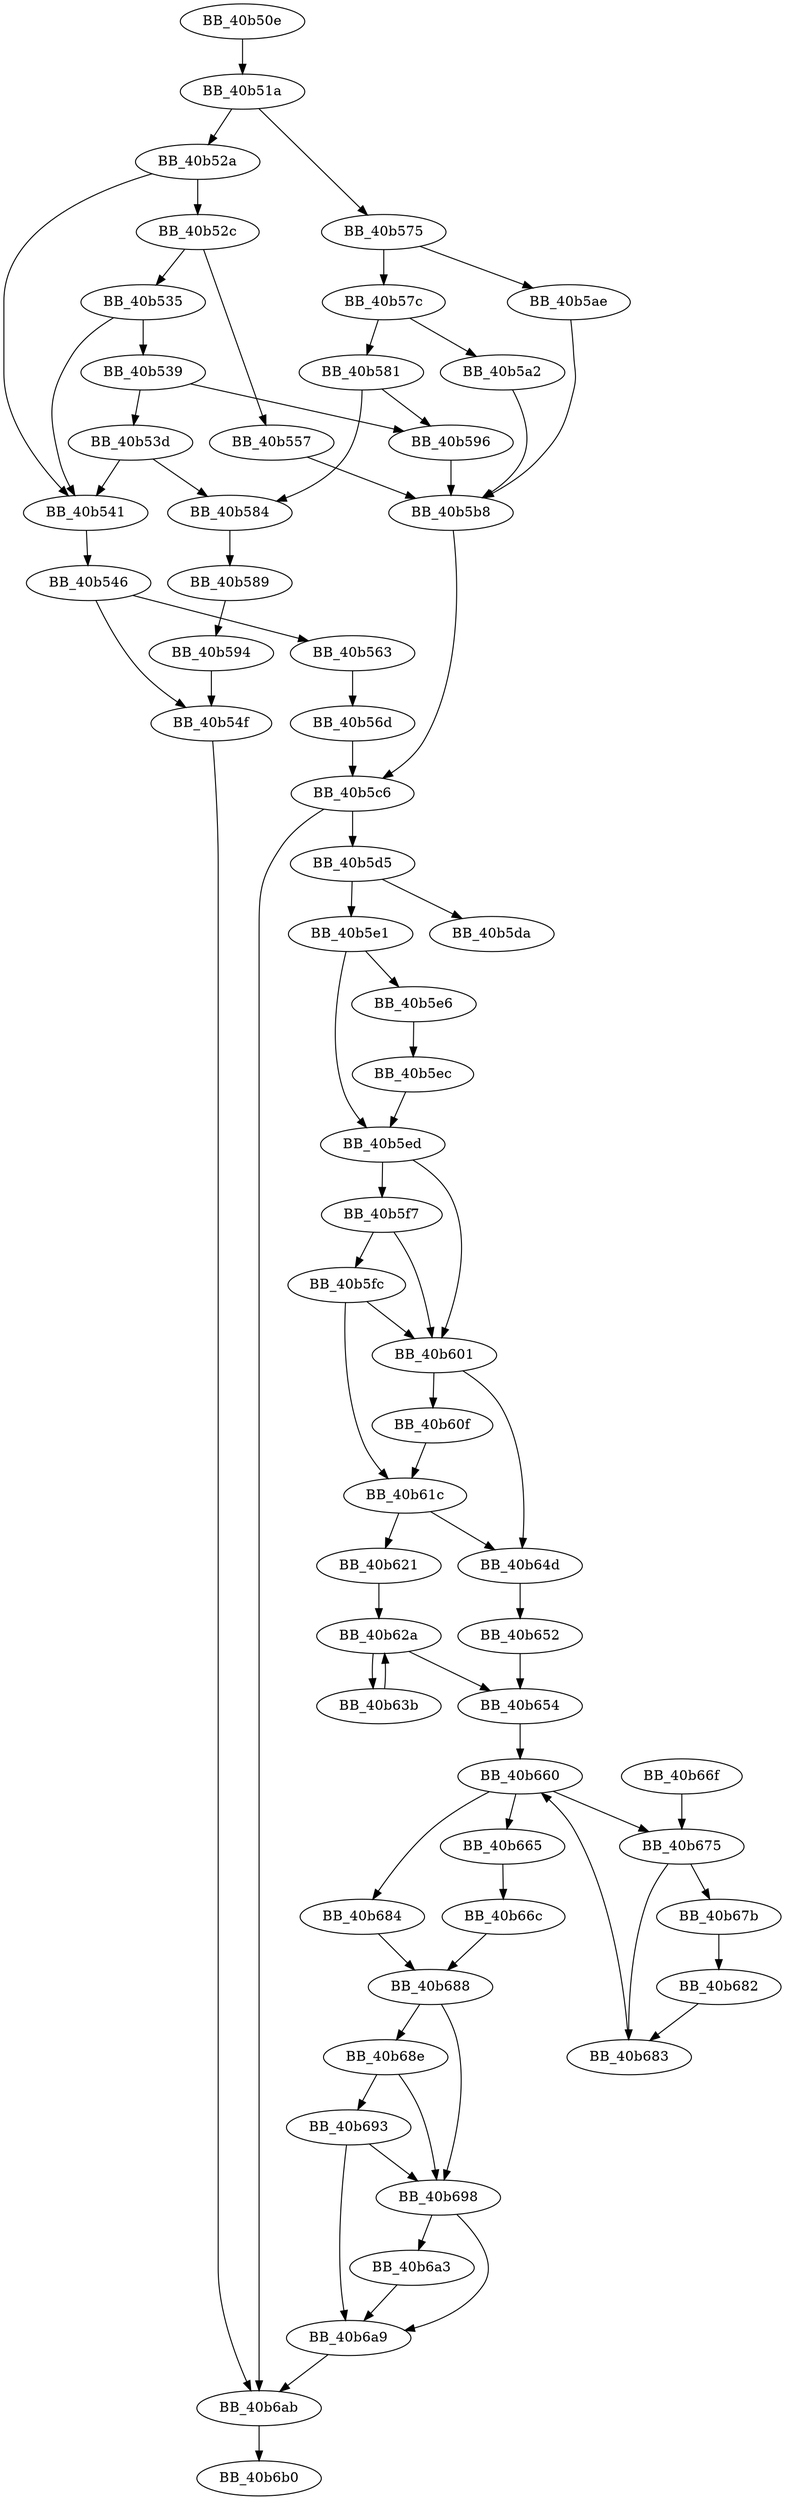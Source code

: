 DiGraph _raise{
BB_40b50e->BB_40b51a
BB_40b51a->BB_40b52a
BB_40b51a->BB_40b575
BB_40b52a->BB_40b52c
BB_40b52a->BB_40b541
BB_40b52c->BB_40b535
BB_40b52c->BB_40b557
BB_40b535->BB_40b539
BB_40b535->BB_40b541
BB_40b539->BB_40b53d
BB_40b539->BB_40b596
BB_40b53d->BB_40b541
BB_40b53d->BB_40b584
BB_40b541->BB_40b546
BB_40b546->BB_40b54f
BB_40b546->BB_40b563
BB_40b54f->BB_40b6ab
BB_40b557->BB_40b5b8
BB_40b563->BB_40b56d
BB_40b56d->BB_40b5c6
BB_40b575->BB_40b57c
BB_40b575->BB_40b5ae
BB_40b57c->BB_40b581
BB_40b57c->BB_40b5a2
BB_40b581->BB_40b584
BB_40b581->BB_40b596
BB_40b584->BB_40b589
BB_40b589->BB_40b594
BB_40b594->BB_40b54f
BB_40b596->BB_40b5b8
BB_40b5a2->BB_40b5b8
BB_40b5ae->BB_40b5b8
BB_40b5b8->BB_40b5c6
BB_40b5c6->BB_40b5d5
BB_40b5c6->BB_40b6ab
BB_40b5d5->BB_40b5da
BB_40b5d5->BB_40b5e1
BB_40b5e1->BB_40b5e6
BB_40b5e1->BB_40b5ed
BB_40b5e6->BB_40b5ec
BB_40b5ec->BB_40b5ed
BB_40b5ed->BB_40b5f7
BB_40b5ed->BB_40b601
BB_40b5f7->BB_40b5fc
BB_40b5f7->BB_40b601
BB_40b5fc->BB_40b601
BB_40b5fc->BB_40b61c
BB_40b601->BB_40b60f
BB_40b601->BB_40b64d
BB_40b60f->BB_40b61c
BB_40b61c->BB_40b621
BB_40b61c->BB_40b64d
BB_40b621->BB_40b62a
BB_40b62a->BB_40b63b
BB_40b62a->BB_40b654
BB_40b63b->BB_40b62a
BB_40b64d->BB_40b652
BB_40b652->BB_40b654
BB_40b654->BB_40b660
BB_40b660->BB_40b665
BB_40b660->BB_40b675
BB_40b660->BB_40b684
BB_40b665->BB_40b66c
BB_40b66c->BB_40b688
BB_40b66f->BB_40b675
BB_40b675->BB_40b67b
BB_40b675->BB_40b683
BB_40b67b->BB_40b682
BB_40b682->BB_40b683
BB_40b683->BB_40b660
BB_40b684->BB_40b688
BB_40b688->BB_40b68e
BB_40b688->BB_40b698
BB_40b68e->BB_40b693
BB_40b68e->BB_40b698
BB_40b693->BB_40b698
BB_40b693->BB_40b6a9
BB_40b698->BB_40b6a3
BB_40b698->BB_40b6a9
BB_40b6a3->BB_40b6a9
BB_40b6a9->BB_40b6ab
BB_40b6ab->BB_40b6b0
}
